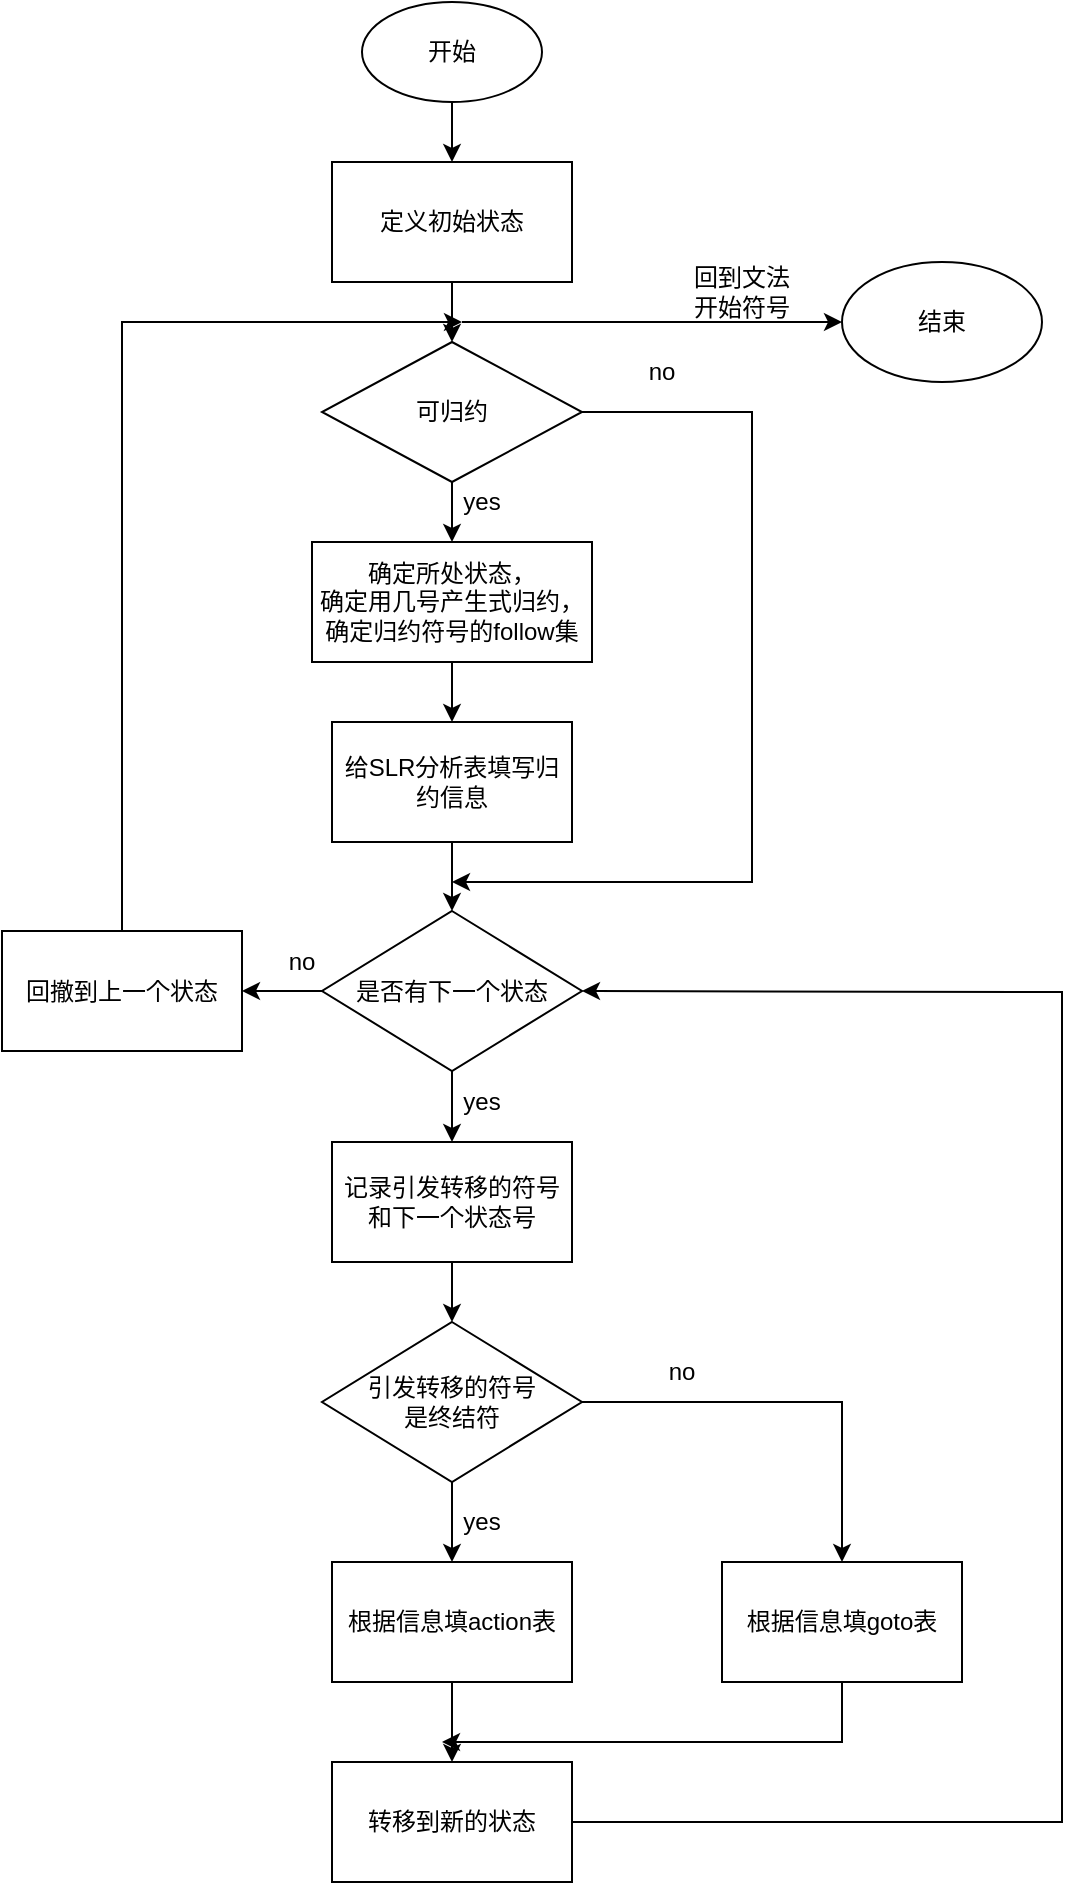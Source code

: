 <mxfile version="15.8.7" type="github">
  <diagram id="0CHjNquSasWgKabh0Vih" name="Page-1">
    <mxGraphModel dx="1052" dy="553" grid="1" gridSize="10" guides="1" tooltips="1" connect="1" arrows="1" fold="1" page="1" pageScale="1" pageWidth="827" pageHeight="1169" math="0" shadow="0">
      <root>
        <mxCell id="0" />
        <mxCell id="1" parent="0" />
        <mxCell id="QEHSe6bJhqSmYVW9SqZu-4" value="" style="edgeStyle=orthogonalEdgeStyle;rounded=0;orthogonalLoop=1;jettySize=auto;html=1;" edge="1" parent="1" source="QEHSe6bJhqSmYVW9SqZu-1" target="QEHSe6bJhqSmYVW9SqZu-3">
          <mxGeometry relative="1" as="geometry" />
        </mxCell>
        <mxCell id="QEHSe6bJhqSmYVW9SqZu-1" value="开始" style="ellipse;whiteSpace=wrap;html=1;" vertex="1" parent="1">
          <mxGeometry x="300" y="50" width="90" height="50" as="geometry" />
        </mxCell>
        <mxCell id="QEHSe6bJhqSmYVW9SqZu-6" value="" style="edgeStyle=orthogonalEdgeStyle;rounded=0;orthogonalLoop=1;jettySize=auto;html=1;" edge="1" parent="1" source="QEHSe6bJhqSmYVW9SqZu-3" target="QEHSe6bJhqSmYVW9SqZu-5">
          <mxGeometry relative="1" as="geometry" />
        </mxCell>
        <mxCell id="QEHSe6bJhqSmYVW9SqZu-3" value="定义初始状态" style="whiteSpace=wrap;html=1;" vertex="1" parent="1">
          <mxGeometry x="285" y="130" width="120" height="60" as="geometry" />
        </mxCell>
        <mxCell id="QEHSe6bJhqSmYVW9SqZu-8" value="" style="edgeStyle=orthogonalEdgeStyle;rounded=0;orthogonalLoop=1;jettySize=auto;html=1;" edge="1" parent="1" source="QEHSe6bJhqSmYVW9SqZu-5" target="QEHSe6bJhqSmYVW9SqZu-7">
          <mxGeometry relative="1" as="geometry" />
        </mxCell>
        <mxCell id="QEHSe6bJhqSmYVW9SqZu-13" value="" style="edgeStyle=orthogonalEdgeStyle;rounded=0;orthogonalLoop=1;jettySize=auto;html=1;" edge="1" parent="1" source="QEHSe6bJhqSmYVW9SqZu-5">
          <mxGeometry relative="1" as="geometry">
            <mxPoint x="345" y="490" as="targetPoint" />
            <Array as="points">
              <mxPoint x="495" y="255" />
            </Array>
          </mxGeometry>
        </mxCell>
        <mxCell id="QEHSe6bJhqSmYVW9SqZu-5" value="可归约" style="rhombus;whiteSpace=wrap;html=1;" vertex="1" parent="1">
          <mxGeometry x="280" y="220" width="130" height="70" as="geometry" />
        </mxCell>
        <mxCell id="QEHSe6bJhqSmYVW9SqZu-11" value="" style="edgeStyle=orthogonalEdgeStyle;rounded=0;orthogonalLoop=1;jettySize=auto;html=1;" edge="1" parent="1" source="QEHSe6bJhqSmYVW9SqZu-7" target="QEHSe6bJhqSmYVW9SqZu-10">
          <mxGeometry relative="1" as="geometry" />
        </mxCell>
        <mxCell id="QEHSe6bJhqSmYVW9SqZu-7" value="确定所处状态，&lt;br&gt;确定用几号产生式归约，&lt;br&gt;确定归约符号的follow集" style="whiteSpace=wrap;html=1;" vertex="1" parent="1">
          <mxGeometry x="275" y="320" width="140" height="60" as="geometry" />
        </mxCell>
        <mxCell id="QEHSe6bJhqSmYVW9SqZu-9" value="yes" style="text;html=1;strokeColor=none;fillColor=none;align=center;verticalAlign=middle;whiteSpace=wrap;rounded=0;" vertex="1" parent="1">
          <mxGeometry x="330" y="280" width="60" height="40" as="geometry" />
        </mxCell>
        <mxCell id="QEHSe6bJhqSmYVW9SqZu-15" value="" style="edgeStyle=orthogonalEdgeStyle;rounded=0;orthogonalLoop=1;jettySize=auto;html=1;" edge="1" parent="1" source="QEHSe6bJhqSmYVW9SqZu-10" target="QEHSe6bJhqSmYVW9SqZu-14">
          <mxGeometry relative="1" as="geometry" />
        </mxCell>
        <mxCell id="QEHSe6bJhqSmYVW9SqZu-10" value="给SLR分析表填写归约信息" style="whiteSpace=wrap;html=1;" vertex="1" parent="1">
          <mxGeometry x="285" y="410" width="120" height="60" as="geometry" />
        </mxCell>
        <mxCell id="QEHSe6bJhqSmYVW9SqZu-20" value="" style="edgeStyle=orthogonalEdgeStyle;rounded=0;orthogonalLoop=1;jettySize=auto;html=1;" edge="1" parent="1" source="QEHSe6bJhqSmYVW9SqZu-14" target="QEHSe6bJhqSmYVW9SqZu-19">
          <mxGeometry relative="1" as="geometry" />
        </mxCell>
        <mxCell id="QEHSe6bJhqSmYVW9SqZu-23" value="" style="edgeStyle=orthogonalEdgeStyle;rounded=0;orthogonalLoop=1;jettySize=auto;html=1;" edge="1" parent="1" source="QEHSe6bJhqSmYVW9SqZu-14" target="QEHSe6bJhqSmYVW9SqZu-22">
          <mxGeometry relative="1" as="geometry" />
        </mxCell>
        <mxCell id="QEHSe6bJhqSmYVW9SqZu-14" value="是否有下一个状态" style="rhombus;whiteSpace=wrap;html=1;" vertex="1" parent="1">
          <mxGeometry x="280" y="504.5" width="130" height="80" as="geometry" />
        </mxCell>
        <mxCell id="QEHSe6bJhqSmYVW9SqZu-16" value="no" style="text;html=1;strokeColor=none;fillColor=none;align=center;verticalAlign=middle;whiteSpace=wrap;rounded=0;" vertex="1" parent="1">
          <mxGeometry x="420" y="220" width="60" height="30" as="geometry" />
        </mxCell>
        <mxCell id="QEHSe6bJhqSmYVW9SqZu-29" value="" style="edgeStyle=orthogonalEdgeStyle;rounded=0;orthogonalLoop=1;jettySize=auto;html=1;" edge="1" parent="1" source="QEHSe6bJhqSmYVW9SqZu-19" target="QEHSe6bJhqSmYVW9SqZu-28">
          <mxGeometry relative="1" as="geometry" />
        </mxCell>
        <mxCell id="QEHSe6bJhqSmYVW9SqZu-19" value="记录引发转移的符号和下一个状态号" style="whiteSpace=wrap;html=1;" vertex="1" parent="1">
          <mxGeometry x="285" y="620" width="120" height="60" as="geometry" />
        </mxCell>
        <mxCell id="QEHSe6bJhqSmYVW9SqZu-21" value="yes" style="text;html=1;strokeColor=none;fillColor=none;align=center;verticalAlign=middle;whiteSpace=wrap;rounded=0;" vertex="1" parent="1">
          <mxGeometry x="330" y="580" width="60" height="40" as="geometry" />
        </mxCell>
        <mxCell id="QEHSe6bJhqSmYVW9SqZu-22" value="回撤到上一个状态" style="whiteSpace=wrap;html=1;" vertex="1" parent="1">
          <mxGeometry x="120" y="514.5" width="120" height="60" as="geometry" />
        </mxCell>
        <mxCell id="QEHSe6bJhqSmYVW9SqZu-24" value="no" style="text;html=1;strokeColor=none;fillColor=none;align=center;verticalAlign=middle;whiteSpace=wrap;rounded=0;" vertex="1" parent="1">
          <mxGeometry x="240" y="514.5" width="60" height="30" as="geometry" />
        </mxCell>
        <mxCell id="QEHSe6bJhqSmYVW9SqZu-27" value="" style="endArrow=classic;html=1;rounded=0;exitX=0.5;exitY=0;exitDx=0;exitDy=0;" edge="1" parent="1" source="QEHSe6bJhqSmYVW9SqZu-22">
          <mxGeometry width="50" height="50" relative="1" as="geometry">
            <mxPoint x="180" y="510" as="sourcePoint" />
            <mxPoint x="350" y="210" as="targetPoint" />
            <Array as="points">
              <mxPoint x="180" y="210" />
            </Array>
          </mxGeometry>
        </mxCell>
        <mxCell id="QEHSe6bJhqSmYVW9SqZu-31" value="" style="edgeStyle=orthogonalEdgeStyle;rounded=0;orthogonalLoop=1;jettySize=auto;html=1;" edge="1" parent="1" source="QEHSe6bJhqSmYVW9SqZu-28" target="QEHSe6bJhqSmYVW9SqZu-30">
          <mxGeometry relative="1" as="geometry" />
        </mxCell>
        <mxCell id="QEHSe6bJhqSmYVW9SqZu-34" value="" style="edgeStyle=orthogonalEdgeStyle;rounded=0;orthogonalLoop=1;jettySize=auto;html=1;" edge="1" parent="1" source="QEHSe6bJhqSmYVW9SqZu-28" target="QEHSe6bJhqSmYVW9SqZu-33">
          <mxGeometry relative="1" as="geometry" />
        </mxCell>
        <mxCell id="QEHSe6bJhqSmYVW9SqZu-28" value="引发转移的符号&lt;br&gt;是终结符" style="rhombus;whiteSpace=wrap;html=1;" vertex="1" parent="1">
          <mxGeometry x="280" y="710" width="130" height="80" as="geometry" />
        </mxCell>
        <mxCell id="QEHSe6bJhqSmYVW9SqZu-37" value="" style="edgeStyle=orthogonalEdgeStyle;rounded=0;orthogonalLoop=1;jettySize=auto;html=1;" edge="1" parent="1" source="QEHSe6bJhqSmYVW9SqZu-30" target="QEHSe6bJhqSmYVW9SqZu-36">
          <mxGeometry relative="1" as="geometry" />
        </mxCell>
        <mxCell id="QEHSe6bJhqSmYVW9SqZu-30" value="根据信息填action表" style="whiteSpace=wrap;html=1;" vertex="1" parent="1">
          <mxGeometry x="285" y="830" width="120" height="60" as="geometry" />
        </mxCell>
        <mxCell id="QEHSe6bJhqSmYVW9SqZu-32" value="yes" style="text;html=1;strokeColor=none;fillColor=none;align=center;verticalAlign=middle;whiteSpace=wrap;rounded=0;" vertex="1" parent="1">
          <mxGeometry x="330" y="790" width="60" height="40" as="geometry" />
        </mxCell>
        <mxCell id="QEHSe6bJhqSmYVW9SqZu-33" value="根据信息填goto表" style="whiteSpace=wrap;html=1;" vertex="1" parent="1">
          <mxGeometry x="480" y="830" width="120" height="60" as="geometry" />
        </mxCell>
        <mxCell id="QEHSe6bJhqSmYVW9SqZu-35" value="no" style="text;html=1;strokeColor=none;fillColor=none;align=center;verticalAlign=middle;whiteSpace=wrap;rounded=0;" vertex="1" parent="1">
          <mxGeometry x="430" y="720" width="60" height="30" as="geometry" />
        </mxCell>
        <mxCell id="QEHSe6bJhqSmYVW9SqZu-36" value="转移到新的状态" style="whiteSpace=wrap;html=1;" vertex="1" parent="1">
          <mxGeometry x="285" y="930" width="120" height="60" as="geometry" />
        </mxCell>
        <mxCell id="QEHSe6bJhqSmYVW9SqZu-38" value="" style="endArrow=classic;html=1;rounded=0;exitX=0.5;exitY=1;exitDx=0;exitDy=0;" edge="1" parent="1" source="QEHSe6bJhqSmYVW9SqZu-33">
          <mxGeometry width="50" height="50" relative="1" as="geometry">
            <mxPoint x="200" y="850" as="sourcePoint" />
            <mxPoint x="340" y="920" as="targetPoint" />
            <Array as="points">
              <mxPoint x="540" y="920" />
            </Array>
          </mxGeometry>
        </mxCell>
        <mxCell id="QEHSe6bJhqSmYVW9SqZu-39" value="" style="endArrow=classic;html=1;rounded=0;exitX=1;exitY=0.5;exitDx=0;exitDy=0;entryX=1;entryY=0.5;entryDx=0;entryDy=0;" edge="1" parent="1" source="QEHSe6bJhqSmYVW9SqZu-36" target="QEHSe6bJhqSmYVW9SqZu-14">
          <mxGeometry width="50" height="50" relative="1" as="geometry">
            <mxPoint x="280" y="960" as="sourcePoint" />
            <mxPoint x="650" y="490" as="targetPoint" />
            <Array as="points">
              <mxPoint x="650" y="960" />
              <mxPoint x="650" y="545" />
            </Array>
          </mxGeometry>
        </mxCell>
        <mxCell id="QEHSe6bJhqSmYVW9SqZu-41" value="" style="endArrow=classic;html=1;rounded=0;" edge="1" parent="1" target="QEHSe6bJhqSmYVW9SqZu-44">
          <mxGeometry width="50" height="50" relative="1" as="geometry">
            <mxPoint x="350" y="210" as="sourcePoint" />
            <mxPoint x="600" y="210" as="targetPoint" />
          </mxGeometry>
        </mxCell>
        <mxCell id="QEHSe6bJhqSmYVW9SqZu-43" value="回到文法开始符号" style="text;html=1;strokeColor=none;fillColor=none;align=center;verticalAlign=middle;whiteSpace=wrap;rounded=0;" vertex="1" parent="1">
          <mxGeometry x="460" y="180" width="60" height="30" as="geometry" />
        </mxCell>
        <mxCell id="QEHSe6bJhqSmYVW9SqZu-44" value="结束" style="ellipse;whiteSpace=wrap;html=1;" vertex="1" parent="1">
          <mxGeometry x="540" y="180" width="100" height="60" as="geometry" />
        </mxCell>
      </root>
    </mxGraphModel>
  </diagram>
</mxfile>
